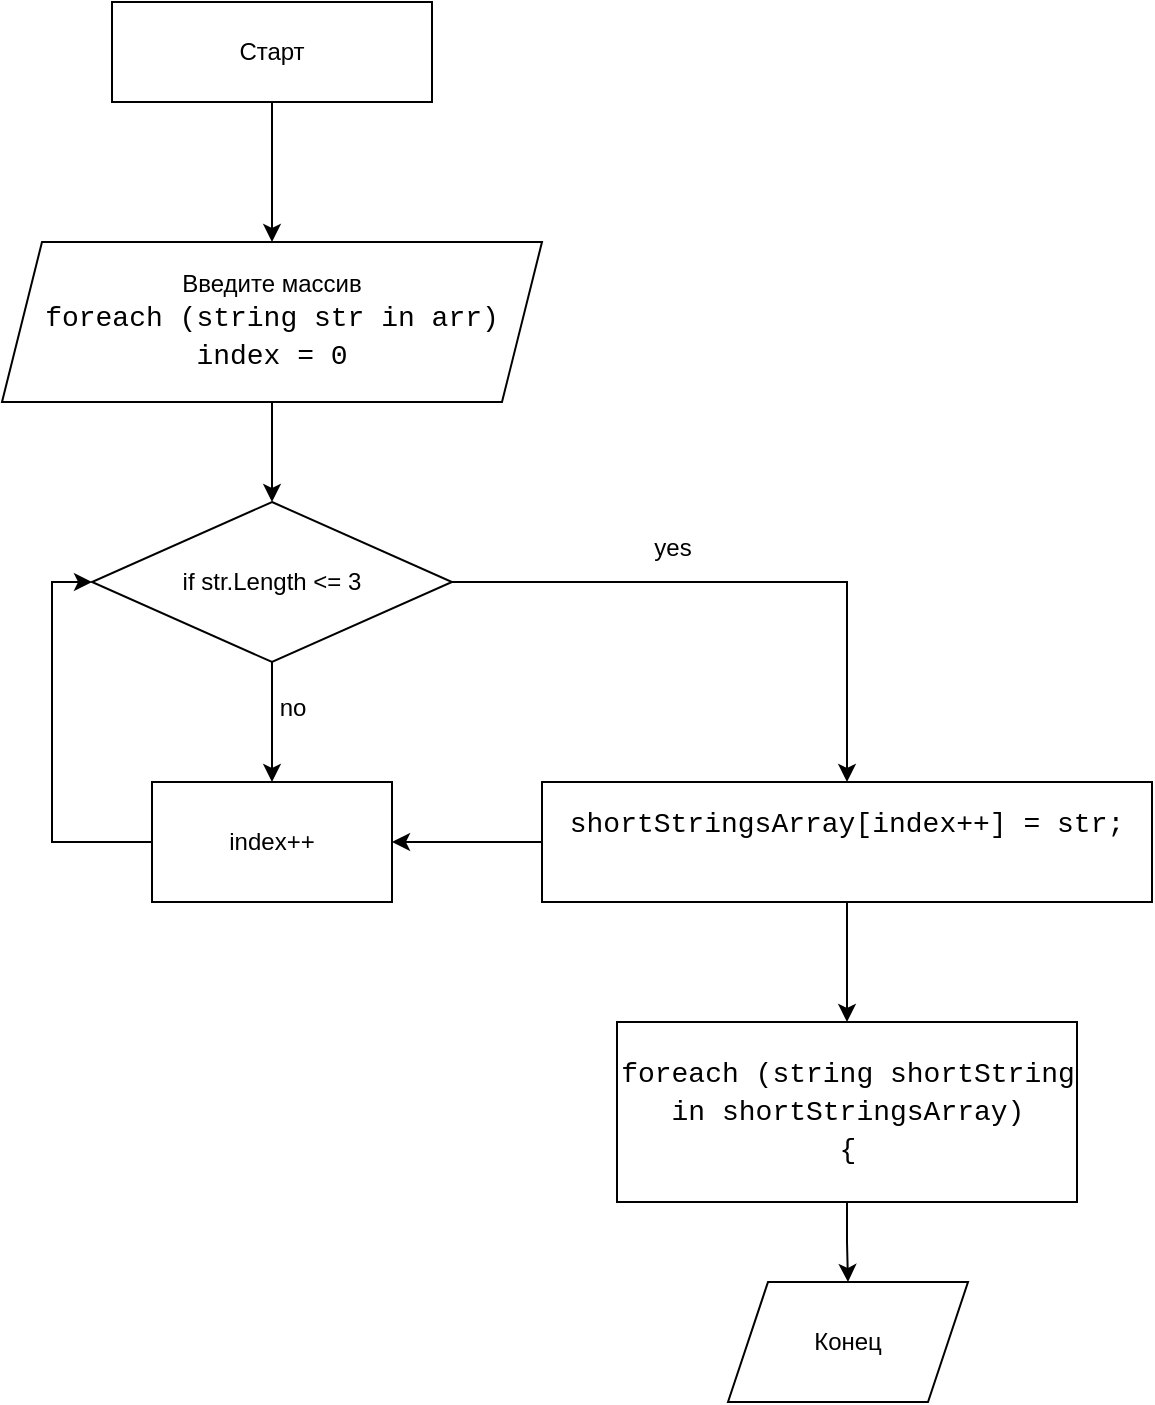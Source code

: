 <mxfile version="23.0.1" type="device">
  <diagram name="Страница — 1" id="UMaZ8_dq13IUwoKwti8R">
    <mxGraphModel dx="1386" dy="783" grid="1" gridSize="10" guides="1" tooltips="1" connect="1" arrows="1" fold="1" page="1" pageScale="1" pageWidth="1169" pageHeight="827" math="0" shadow="0">
      <root>
        <mxCell id="0" />
        <mxCell id="1" parent="0" />
        <mxCell id="rCq4L82b_pifxHRvqZzu-3" value="" style="edgeStyle=orthogonalEdgeStyle;rounded=0;orthogonalLoop=1;jettySize=auto;html=1;" edge="1" parent="1" source="rCq4L82b_pifxHRvqZzu-1" target="rCq4L82b_pifxHRvqZzu-2">
          <mxGeometry relative="1" as="geometry" />
        </mxCell>
        <mxCell id="rCq4L82b_pifxHRvqZzu-1" value="Старт" style="rounded=0;whiteSpace=wrap;html=1;" vertex="1" parent="1">
          <mxGeometry x="360" y="40" width="160" height="50" as="geometry" />
        </mxCell>
        <mxCell id="rCq4L82b_pifxHRvqZzu-5" value="" style="edgeStyle=orthogonalEdgeStyle;rounded=0;orthogonalLoop=1;jettySize=auto;html=1;" edge="1" parent="1" source="rCq4L82b_pifxHRvqZzu-2" target="rCq4L82b_pifxHRvqZzu-4">
          <mxGeometry relative="1" as="geometry" />
        </mxCell>
        <mxCell id="rCq4L82b_pifxHRvqZzu-2" value="&lt;span style=&quot;background-color: rgb(255, 255, 255);&quot;&gt;Введите массив&lt;br&gt;&lt;/span&gt;&lt;div style=&quot;font-family: Consolas, &amp;quot;Courier New&amp;quot;, monospace; font-size: 14px; line-height: 19px;&quot;&gt;&lt;span style=&quot;background-color: rgb(255, 255, 255);&quot;&gt;foreach (string str in arr)&lt;/span&gt;&lt;/div&gt;&lt;div style=&quot;font-family: Consolas, &amp;quot;Courier New&amp;quot;, monospace; font-size: 14px; line-height: 19px;&quot;&gt;&lt;span style=&quot;background-color: rgb(255, 255, 255);&quot;&gt;index = 0&lt;/span&gt;&lt;/div&gt;" style="shape=parallelogram;perimeter=parallelogramPerimeter;whiteSpace=wrap;html=1;fixedSize=1;" vertex="1" parent="1">
          <mxGeometry x="305" y="160" width="270" height="80" as="geometry" />
        </mxCell>
        <mxCell id="rCq4L82b_pifxHRvqZzu-7" style="edgeStyle=orthogonalEdgeStyle;rounded=0;orthogonalLoop=1;jettySize=auto;html=1;entryX=0.5;entryY=0;entryDx=0;entryDy=0;" edge="1" parent="1" source="rCq4L82b_pifxHRvqZzu-4" target="rCq4L82b_pifxHRvqZzu-6">
          <mxGeometry relative="1" as="geometry" />
        </mxCell>
        <mxCell id="rCq4L82b_pifxHRvqZzu-10" style="edgeStyle=orthogonalEdgeStyle;rounded=0;orthogonalLoop=1;jettySize=auto;html=1;entryX=0.5;entryY=0;entryDx=0;entryDy=0;" edge="1" parent="1" source="rCq4L82b_pifxHRvqZzu-4" target="rCq4L82b_pifxHRvqZzu-8">
          <mxGeometry relative="1" as="geometry" />
        </mxCell>
        <mxCell id="rCq4L82b_pifxHRvqZzu-4" value="&lt;span style=&quot;background-color: rgb(255, 255, 255);&quot;&gt;if str.Length &amp;lt;= 3&lt;/span&gt;" style="rhombus;whiteSpace=wrap;html=1;" vertex="1" parent="1">
          <mxGeometry x="350" y="290" width="180" height="80" as="geometry" />
        </mxCell>
        <mxCell id="rCq4L82b_pifxHRvqZzu-9" style="edgeStyle=orthogonalEdgeStyle;rounded=0;orthogonalLoop=1;jettySize=auto;html=1;entryX=1;entryY=0.5;entryDx=0;entryDy=0;" edge="1" parent="1" source="rCq4L82b_pifxHRvqZzu-6" target="rCq4L82b_pifxHRvqZzu-8">
          <mxGeometry relative="1" as="geometry" />
        </mxCell>
        <mxCell id="rCq4L82b_pifxHRvqZzu-20" value="" style="edgeStyle=orthogonalEdgeStyle;rounded=0;orthogonalLoop=1;jettySize=auto;html=1;" edge="1" parent="1" source="rCq4L82b_pifxHRvqZzu-6" target="rCq4L82b_pifxHRvqZzu-18">
          <mxGeometry relative="1" as="geometry" />
        </mxCell>
        <mxCell id="rCq4L82b_pifxHRvqZzu-6" value="&lt;div style=&quot;font-family: Consolas, &amp;quot;Courier New&amp;quot;, monospace; font-size: 14px; line-height: 19px;&quot;&gt;&lt;span style=&quot;background-color: rgb(255, 255, 255);&quot;&gt;shortStringsArray[index++] = str;&lt;/span&gt;&lt;/div&gt;&lt;div style=&quot;font-family: Consolas, &amp;quot;Courier New&amp;quot;, monospace; font-size: 14px; line-height: 19px;&quot;&gt;&lt;br&gt;&lt;/div&gt;" style="rounded=0;whiteSpace=wrap;html=1;" vertex="1" parent="1">
          <mxGeometry x="575" y="430" width="305" height="60" as="geometry" />
        </mxCell>
        <mxCell id="rCq4L82b_pifxHRvqZzu-15" style="edgeStyle=orthogonalEdgeStyle;rounded=0;orthogonalLoop=1;jettySize=auto;html=1;entryX=0;entryY=0.5;entryDx=0;entryDy=0;" edge="1" parent="1" source="rCq4L82b_pifxHRvqZzu-8" target="rCq4L82b_pifxHRvqZzu-4">
          <mxGeometry relative="1" as="geometry">
            <Array as="points">
              <mxPoint x="330" y="460" />
              <mxPoint x="330" y="330" />
            </Array>
          </mxGeometry>
        </mxCell>
        <mxCell id="rCq4L82b_pifxHRvqZzu-8" value="index++" style="rounded=0;whiteSpace=wrap;html=1;" vertex="1" parent="1">
          <mxGeometry x="380" y="430" width="120" height="60" as="geometry" />
        </mxCell>
        <mxCell id="rCq4L82b_pifxHRvqZzu-16" value="yes" style="text;html=1;align=center;verticalAlign=middle;resizable=0;points=[];autosize=1;strokeColor=none;fillColor=none;" vertex="1" parent="1">
          <mxGeometry x="620" y="298" width="40" height="30" as="geometry" />
        </mxCell>
        <mxCell id="rCq4L82b_pifxHRvqZzu-17" value="no" style="text;html=1;align=center;verticalAlign=middle;resizable=0;points=[];autosize=1;strokeColor=none;fillColor=none;" vertex="1" parent="1">
          <mxGeometry x="430" y="378" width="40" height="30" as="geometry" />
        </mxCell>
        <mxCell id="rCq4L82b_pifxHRvqZzu-21" value="" style="edgeStyle=orthogonalEdgeStyle;rounded=0;orthogonalLoop=1;jettySize=auto;html=1;" edge="1" parent="1" source="rCq4L82b_pifxHRvqZzu-18" target="rCq4L82b_pifxHRvqZzu-19">
          <mxGeometry relative="1" as="geometry" />
        </mxCell>
        <mxCell id="rCq4L82b_pifxHRvqZzu-18" value="&lt;div style=&quot;font-family: Consolas, &amp;quot;Courier New&amp;quot;, monospace; font-size: 14px; line-height: 19px;&quot;&gt;&lt;div style=&quot;&quot;&gt;&lt;span style=&quot;background-color: rgb(255, 255, 255);&quot;&gt;foreach (string shortString in shortStringsArray)&lt;/span&gt;&lt;/div&gt;&lt;div style=&quot;&quot;&gt;&lt;span style=&quot;background-color: rgb(255, 255, 255);&quot;&gt;{&lt;/span&gt;&lt;/div&gt;&lt;/div&gt;" style="rounded=0;whiteSpace=wrap;html=1;" vertex="1" parent="1">
          <mxGeometry x="612.5" y="550" width="230" height="90" as="geometry" />
        </mxCell>
        <mxCell id="rCq4L82b_pifxHRvqZzu-19" value="Конец" style="shape=parallelogram;perimeter=parallelogramPerimeter;whiteSpace=wrap;html=1;fixedSize=1;" vertex="1" parent="1">
          <mxGeometry x="668" y="680" width="120" height="60" as="geometry" />
        </mxCell>
      </root>
    </mxGraphModel>
  </diagram>
</mxfile>
